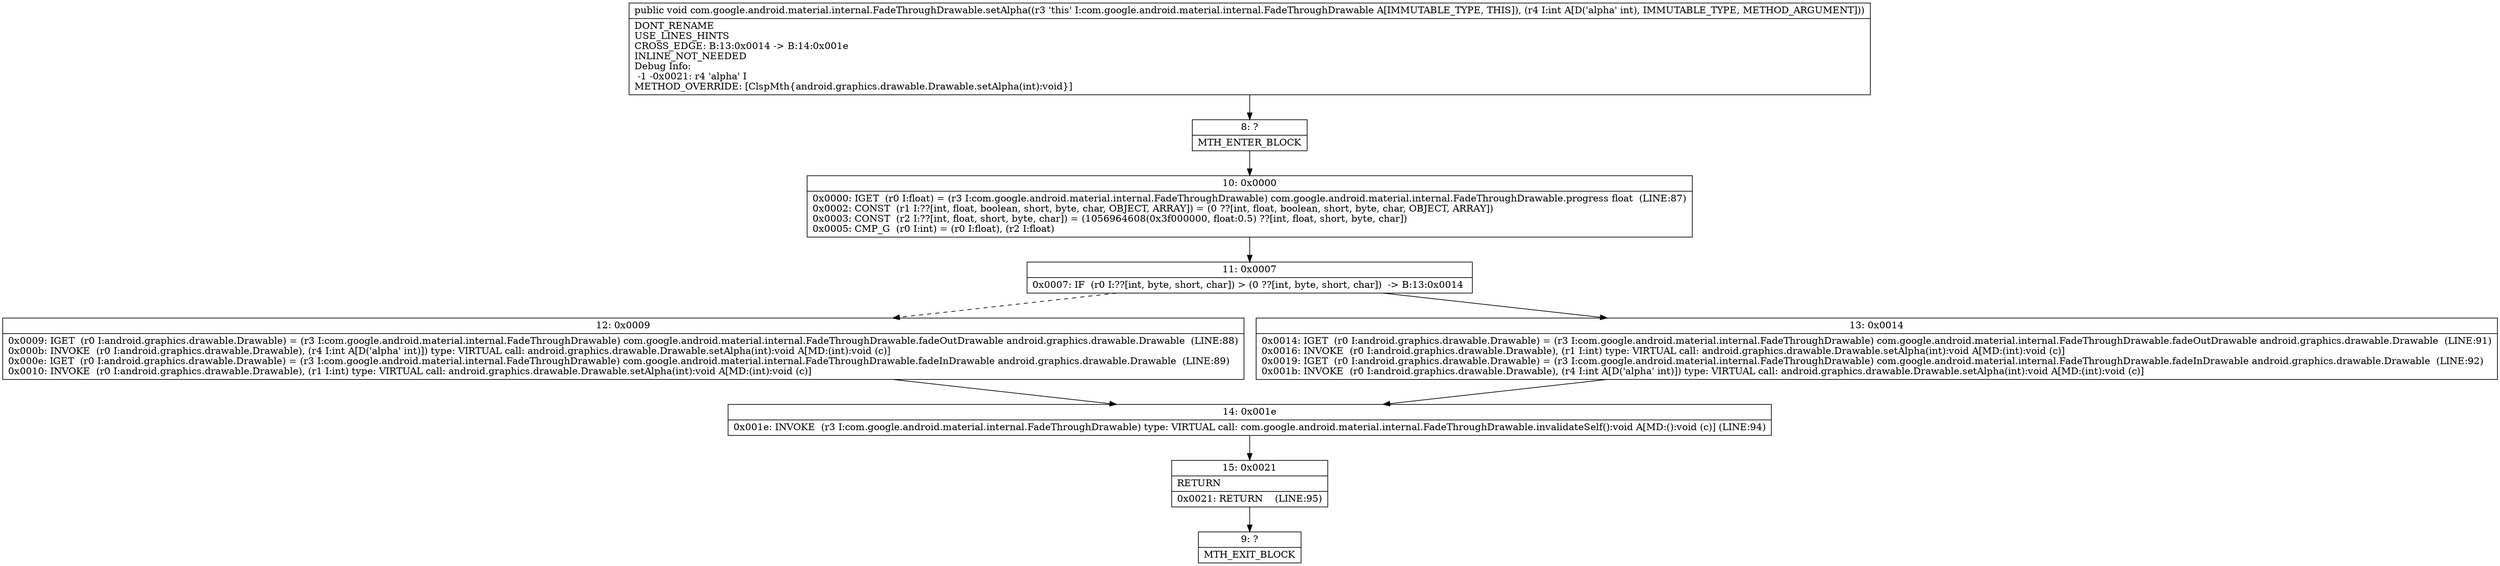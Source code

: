 digraph "CFG forcom.google.android.material.internal.FadeThroughDrawable.setAlpha(I)V" {
Node_8 [shape=record,label="{8\:\ ?|MTH_ENTER_BLOCK\l}"];
Node_10 [shape=record,label="{10\:\ 0x0000|0x0000: IGET  (r0 I:float) = (r3 I:com.google.android.material.internal.FadeThroughDrawable) com.google.android.material.internal.FadeThroughDrawable.progress float  (LINE:87)\l0x0002: CONST  (r1 I:??[int, float, boolean, short, byte, char, OBJECT, ARRAY]) = (0 ??[int, float, boolean, short, byte, char, OBJECT, ARRAY]) \l0x0003: CONST  (r2 I:??[int, float, short, byte, char]) = (1056964608(0x3f000000, float:0.5) ??[int, float, short, byte, char]) \l0x0005: CMP_G  (r0 I:int) = (r0 I:float), (r2 I:float) \l}"];
Node_11 [shape=record,label="{11\:\ 0x0007|0x0007: IF  (r0 I:??[int, byte, short, char]) \> (0 ??[int, byte, short, char])  \-\> B:13:0x0014 \l}"];
Node_12 [shape=record,label="{12\:\ 0x0009|0x0009: IGET  (r0 I:android.graphics.drawable.Drawable) = (r3 I:com.google.android.material.internal.FadeThroughDrawable) com.google.android.material.internal.FadeThroughDrawable.fadeOutDrawable android.graphics.drawable.Drawable  (LINE:88)\l0x000b: INVOKE  (r0 I:android.graphics.drawable.Drawable), (r4 I:int A[D('alpha' int)]) type: VIRTUAL call: android.graphics.drawable.Drawable.setAlpha(int):void A[MD:(int):void (c)]\l0x000e: IGET  (r0 I:android.graphics.drawable.Drawable) = (r3 I:com.google.android.material.internal.FadeThroughDrawable) com.google.android.material.internal.FadeThroughDrawable.fadeInDrawable android.graphics.drawable.Drawable  (LINE:89)\l0x0010: INVOKE  (r0 I:android.graphics.drawable.Drawable), (r1 I:int) type: VIRTUAL call: android.graphics.drawable.Drawable.setAlpha(int):void A[MD:(int):void (c)]\l}"];
Node_14 [shape=record,label="{14\:\ 0x001e|0x001e: INVOKE  (r3 I:com.google.android.material.internal.FadeThroughDrawable) type: VIRTUAL call: com.google.android.material.internal.FadeThroughDrawable.invalidateSelf():void A[MD:():void (c)] (LINE:94)\l}"];
Node_15 [shape=record,label="{15\:\ 0x0021|RETURN\l|0x0021: RETURN    (LINE:95)\l}"];
Node_9 [shape=record,label="{9\:\ ?|MTH_EXIT_BLOCK\l}"];
Node_13 [shape=record,label="{13\:\ 0x0014|0x0014: IGET  (r0 I:android.graphics.drawable.Drawable) = (r3 I:com.google.android.material.internal.FadeThroughDrawable) com.google.android.material.internal.FadeThroughDrawable.fadeOutDrawable android.graphics.drawable.Drawable  (LINE:91)\l0x0016: INVOKE  (r0 I:android.graphics.drawable.Drawable), (r1 I:int) type: VIRTUAL call: android.graphics.drawable.Drawable.setAlpha(int):void A[MD:(int):void (c)]\l0x0019: IGET  (r0 I:android.graphics.drawable.Drawable) = (r3 I:com.google.android.material.internal.FadeThroughDrawable) com.google.android.material.internal.FadeThroughDrawable.fadeInDrawable android.graphics.drawable.Drawable  (LINE:92)\l0x001b: INVOKE  (r0 I:android.graphics.drawable.Drawable), (r4 I:int A[D('alpha' int)]) type: VIRTUAL call: android.graphics.drawable.Drawable.setAlpha(int):void A[MD:(int):void (c)]\l}"];
MethodNode[shape=record,label="{public void com.google.android.material.internal.FadeThroughDrawable.setAlpha((r3 'this' I:com.google.android.material.internal.FadeThroughDrawable A[IMMUTABLE_TYPE, THIS]), (r4 I:int A[D('alpha' int), IMMUTABLE_TYPE, METHOD_ARGUMENT]))  | DONT_RENAME\lUSE_LINES_HINTS\lCROSS_EDGE: B:13:0x0014 \-\> B:14:0x001e\lINLINE_NOT_NEEDED\lDebug Info:\l  \-1 \-0x0021: r4 'alpha' I\lMETHOD_OVERRIDE: [ClspMth\{android.graphics.drawable.Drawable.setAlpha(int):void\}]\l}"];
MethodNode -> Node_8;Node_8 -> Node_10;
Node_10 -> Node_11;
Node_11 -> Node_12[style=dashed];
Node_11 -> Node_13;
Node_12 -> Node_14;
Node_14 -> Node_15;
Node_15 -> Node_9;
Node_13 -> Node_14;
}

